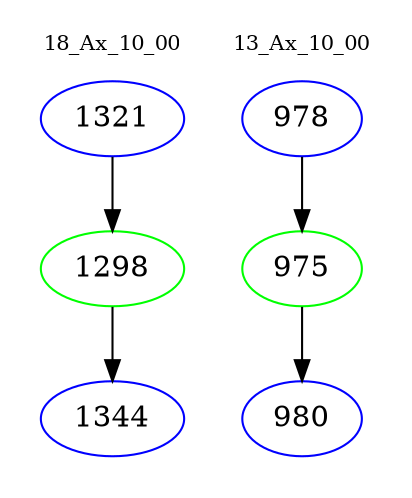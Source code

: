 digraph{
subgraph cluster_0 {
color = white
label = "18_Ax_10_00";
fontsize=10;
T0_1321 [label="1321", color="blue"]
T0_1321 -> T0_1298 [color="black"]
T0_1298 [label="1298", color="green"]
T0_1298 -> T0_1344 [color="black"]
T0_1344 [label="1344", color="blue"]
}
subgraph cluster_1 {
color = white
label = "13_Ax_10_00";
fontsize=10;
T1_978 [label="978", color="blue"]
T1_978 -> T1_975 [color="black"]
T1_975 [label="975", color="green"]
T1_975 -> T1_980 [color="black"]
T1_980 [label="980", color="blue"]
}
}
